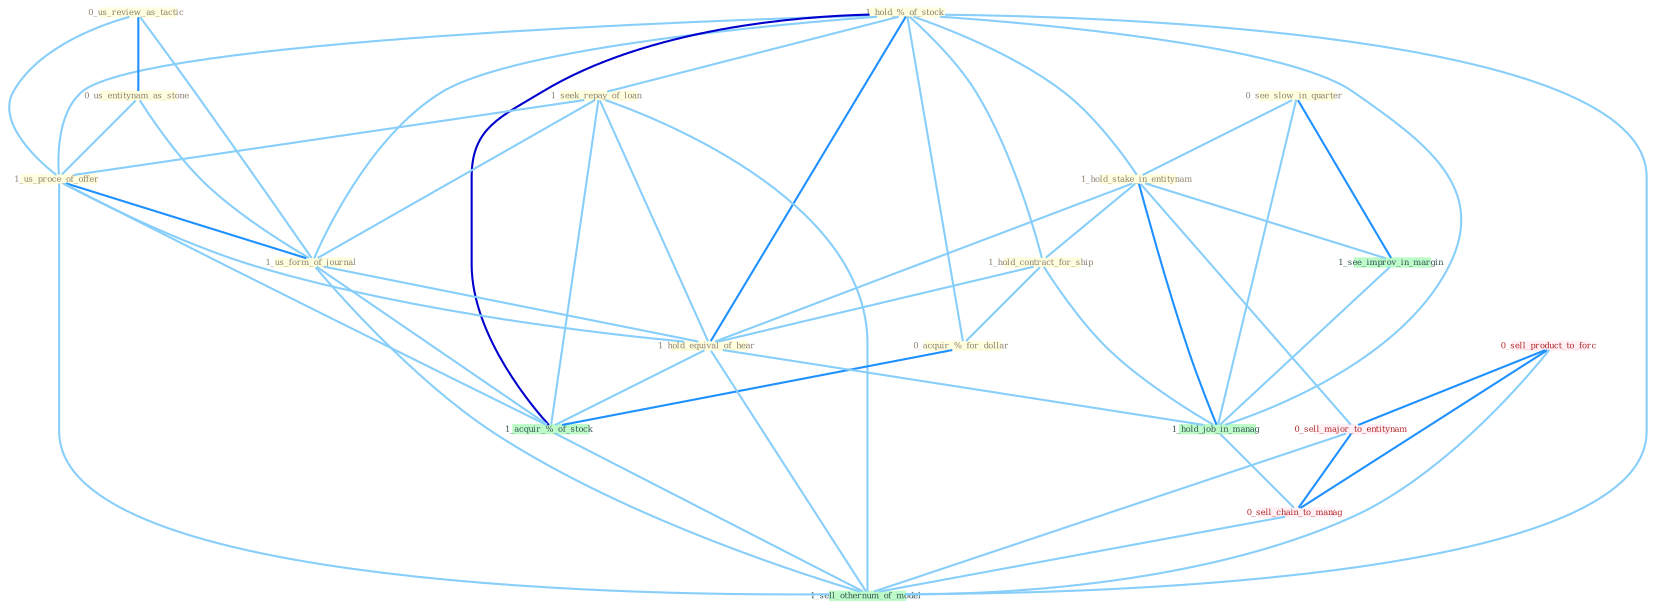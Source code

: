 Graph G{ 
    node
    [shape=polygon,style=filled,width=.5,height=.06,color="#BDFCC9",fixedsize=true,fontsize=4,
    fontcolor="#2f4f4f"];
    {node
    [color="#ffffe0", fontcolor="#8b7d6b"] "0_see_slow_in_quarter " "1_hold_%_of_stock " "1_seek_repay_of_loan " "0_us_review_as_tactic " "1_hold_stake_in_entitynam " "0_us_entitynam_as_stone " "1_hold_contract_for_ship " "0_acquir_%_for_dollar " "1_us_proce_of_offer " "1_us_form_of_journal " "1_hold_equival_of_hear "}
{node [color="#fff0f5", fontcolor="#b22222"] "0_sell_product_to_forc " "0_sell_major_to_entitynam " "0_sell_chain_to_manag "}
edge [color="#B0E2FF"];

	"0_see_slow_in_quarter " -- "1_hold_stake_in_entitynam " [w="1", color="#87cefa" ];
	"0_see_slow_in_quarter " -- "1_see_improv_in_margin " [w="2", color="#1e90ff" , len=0.8];
	"0_see_slow_in_quarter " -- "1_hold_job_in_manag " [w="1", color="#87cefa" ];
	"1_hold_%_of_stock " -- "1_seek_repay_of_loan " [w="1", color="#87cefa" ];
	"1_hold_%_of_stock " -- "1_hold_stake_in_entitynam " [w="1", color="#87cefa" ];
	"1_hold_%_of_stock " -- "1_hold_contract_for_ship " [w="1", color="#87cefa" ];
	"1_hold_%_of_stock " -- "0_acquir_%_for_dollar " [w="1", color="#87cefa" ];
	"1_hold_%_of_stock " -- "1_us_proce_of_offer " [w="1", color="#87cefa" ];
	"1_hold_%_of_stock " -- "1_us_form_of_journal " [w="1", color="#87cefa" ];
	"1_hold_%_of_stock " -- "1_hold_equival_of_hear " [w="2", color="#1e90ff" , len=0.8];
	"1_hold_%_of_stock " -- "1_acquir_%_of_stock " [w="3", color="#0000cd" , len=0.6];
	"1_hold_%_of_stock " -- "1_hold_job_in_manag " [w="1", color="#87cefa" ];
	"1_hold_%_of_stock " -- "1_sell_othernum_of_model " [w="1", color="#87cefa" ];
	"1_seek_repay_of_loan " -- "1_us_proce_of_offer " [w="1", color="#87cefa" ];
	"1_seek_repay_of_loan " -- "1_us_form_of_journal " [w="1", color="#87cefa" ];
	"1_seek_repay_of_loan " -- "1_hold_equival_of_hear " [w="1", color="#87cefa" ];
	"1_seek_repay_of_loan " -- "1_acquir_%_of_stock " [w="1", color="#87cefa" ];
	"1_seek_repay_of_loan " -- "1_sell_othernum_of_model " [w="1", color="#87cefa" ];
	"0_us_review_as_tactic " -- "0_us_entitynam_as_stone " [w="2", color="#1e90ff" , len=0.8];
	"0_us_review_as_tactic " -- "1_us_proce_of_offer " [w="1", color="#87cefa" ];
	"0_us_review_as_tactic " -- "1_us_form_of_journal " [w="1", color="#87cefa" ];
	"1_hold_stake_in_entitynam " -- "1_hold_contract_for_ship " [w="1", color="#87cefa" ];
	"1_hold_stake_in_entitynam " -- "1_hold_equival_of_hear " [w="1", color="#87cefa" ];
	"1_hold_stake_in_entitynam " -- "1_see_improv_in_margin " [w="1", color="#87cefa" ];
	"1_hold_stake_in_entitynam " -- "1_hold_job_in_manag " [w="2", color="#1e90ff" , len=0.8];
	"1_hold_stake_in_entitynam " -- "0_sell_major_to_entitynam " [w="1", color="#87cefa" ];
	"0_us_entitynam_as_stone " -- "1_us_proce_of_offer " [w="1", color="#87cefa" ];
	"0_us_entitynam_as_stone " -- "1_us_form_of_journal " [w="1", color="#87cefa" ];
	"1_hold_contract_for_ship " -- "0_acquir_%_for_dollar " [w="1", color="#87cefa" ];
	"1_hold_contract_for_ship " -- "1_hold_equival_of_hear " [w="1", color="#87cefa" ];
	"1_hold_contract_for_ship " -- "1_hold_job_in_manag " [w="1", color="#87cefa" ];
	"0_acquir_%_for_dollar " -- "1_acquir_%_of_stock " [w="2", color="#1e90ff" , len=0.8];
	"1_us_proce_of_offer " -- "1_us_form_of_journal " [w="2", color="#1e90ff" , len=0.8];
	"1_us_proce_of_offer " -- "1_hold_equival_of_hear " [w="1", color="#87cefa" ];
	"1_us_proce_of_offer " -- "1_acquir_%_of_stock " [w="1", color="#87cefa" ];
	"1_us_proce_of_offer " -- "1_sell_othernum_of_model " [w="1", color="#87cefa" ];
	"1_us_form_of_journal " -- "1_hold_equival_of_hear " [w="1", color="#87cefa" ];
	"1_us_form_of_journal " -- "1_acquir_%_of_stock " [w="1", color="#87cefa" ];
	"1_us_form_of_journal " -- "1_sell_othernum_of_model " [w="1", color="#87cefa" ];
	"1_hold_equival_of_hear " -- "1_acquir_%_of_stock " [w="1", color="#87cefa" ];
	"1_hold_equival_of_hear " -- "1_hold_job_in_manag " [w="1", color="#87cefa" ];
	"1_hold_equival_of_hear " -- "1_sell_othernum_of_model " [w="1", color="#87cefa" ];
	"1_see_improv_in_margin " -- "1_hold_job_in_manag " [w="1", color="#87cefa" ];
	"1_acquir_%_of_stock " -- "1_sell_othernum_of_model " [w="1", color="#87cefa" ];
	"1_hold_job_in_manag " -- "0_sell_chain_to_manag " [w="1", color="#87cefa" ];
	"0_sell_product_to_forc " -- "0_sell_major_to_entitynam " [w="2", color="#1e90ff" , len=0.8];
	"0_sell_product_to_forc " -- "0_sell_chain_to_manag " [w="2", color="#1e90ff" , len=0.8];
	"0_sell_product_to_forc " -- "1_sell_othernum_of_model " [w="1", color="#87cefa" ];
	"0_sell_major_to_entitynam " -- "0_sell_chain_to_manag " [w="2", color="#1e90ff" , len=0.8];
	"0_sell_major_to_entitynam " -- "1_sell_othernum_of_model " [w="1", color="#87cefa" ];
	"0_sell_chain_to_manag " -- "1_sell_othernum_of_model " [w="1", color="#87cefa" ];
}